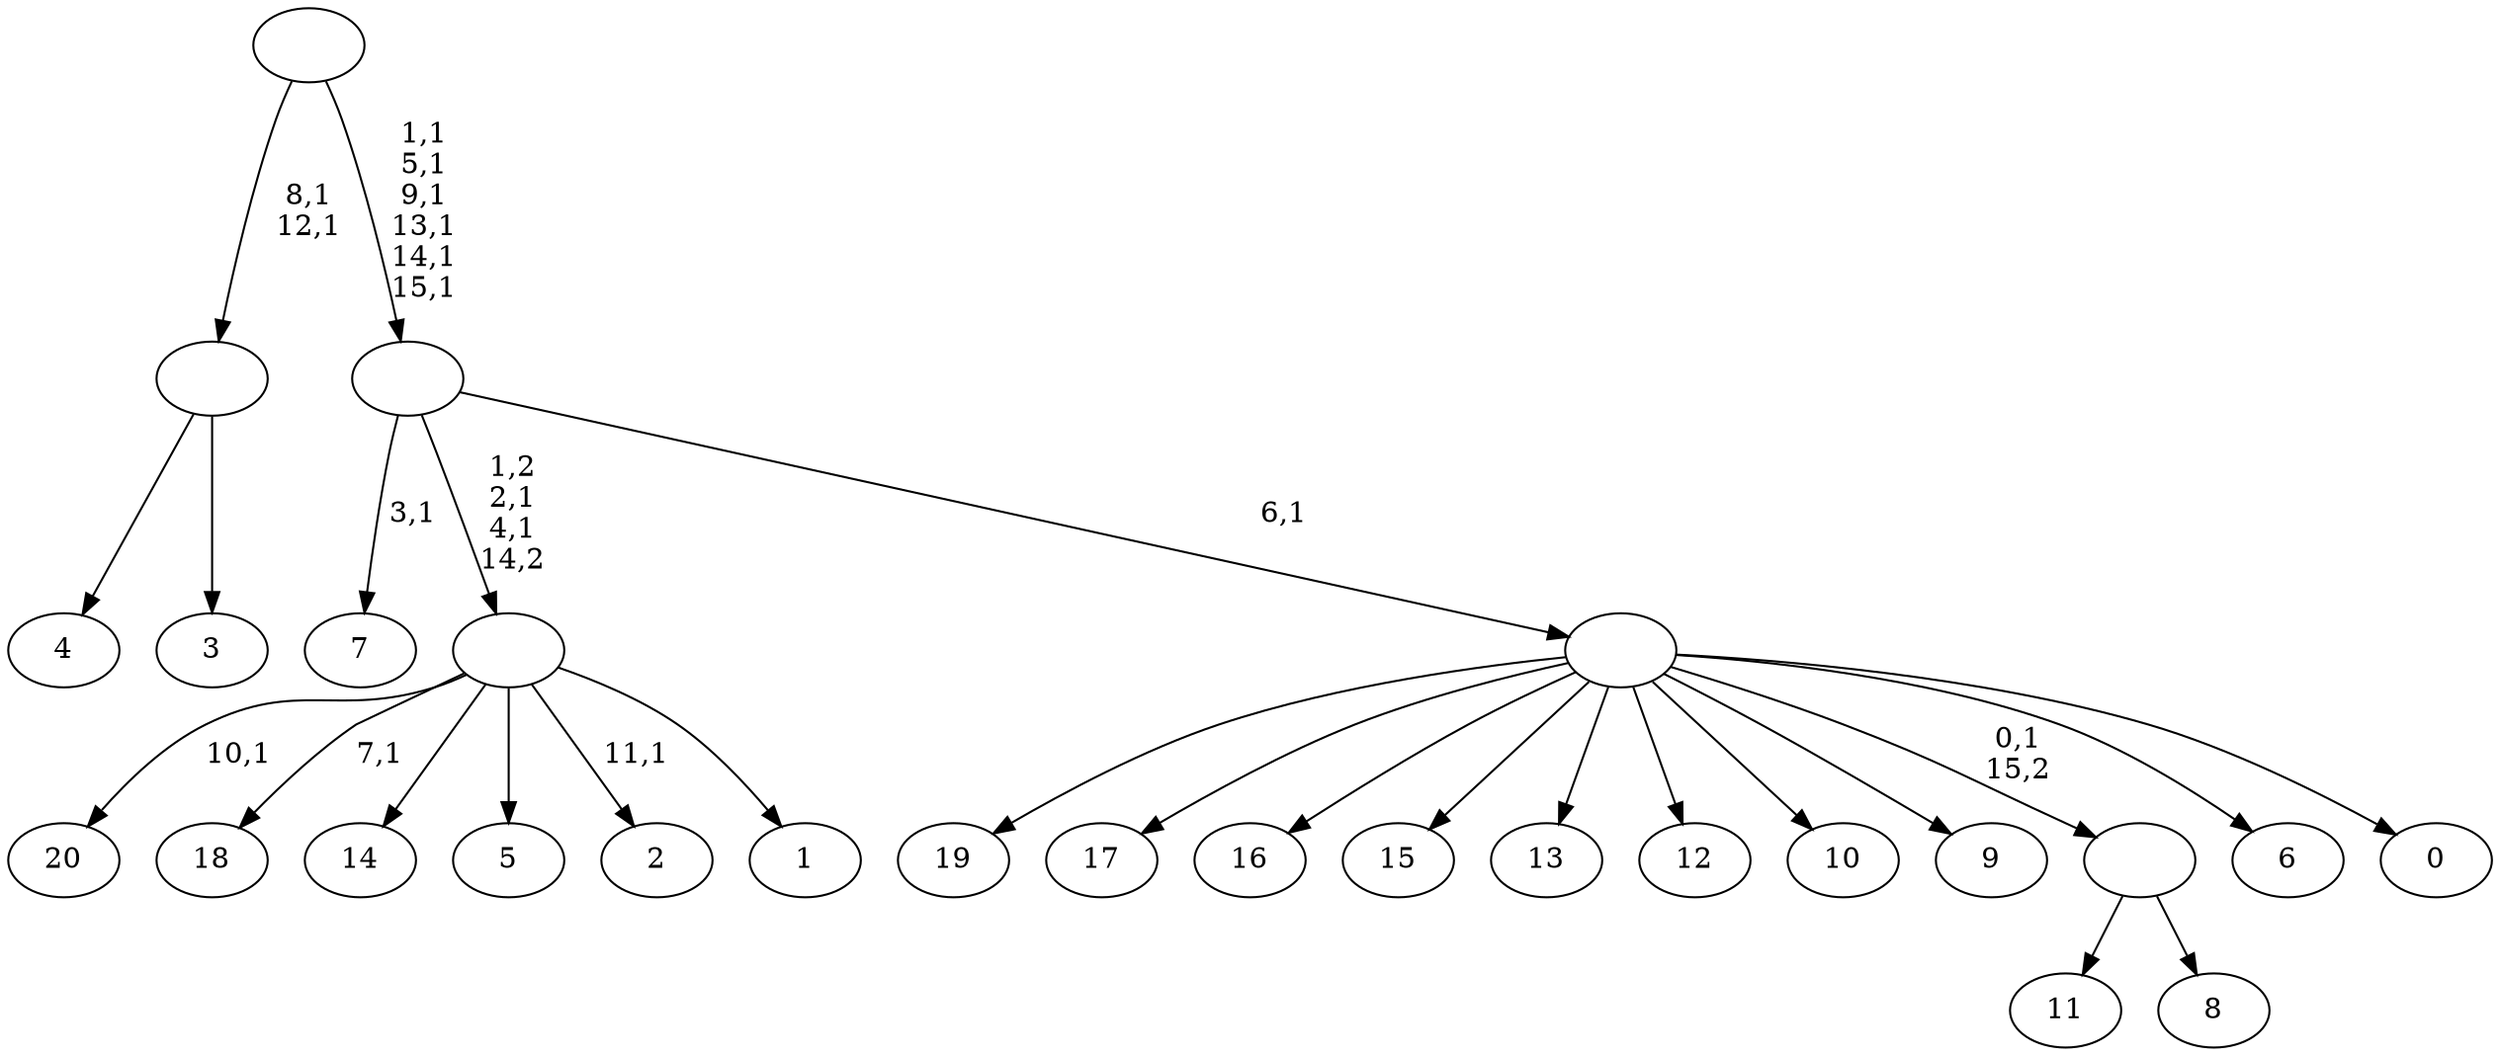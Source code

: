 digraph T {
	37 [label="20"]
	35 [label="19"]
	34 [label="18"]
	32 [label="17"]
	31 [label="16"]
	30 [label="15"]
	29 [label="14"]
	28 [label="13"]
	27 [label="12"]
	26 [label="11"]
	25 [label="10"]
	24 [label="9"]
	23 [label="8"]
	22 [label=""]
	21 [label="7"]
	19 [label="6"]
	18 [label="5"]
	17 [label="4"]
	16 [label="3"]
	15 [label=""]
	13 [label="2"]
	11 [label="1"]
	10 [label=""]
	8 [label="0"]
	7 [label=""]
	6 [label=""]
	0 [label=""]
	22 -> 26 [label=""]
	22 -> 23 [label=""]
	15 -> 17 [label=""]
	15 -> 16 [label=""]
	10 -> 13 [label="11,1"]
	10 -> 34 [label="7,1"]
	10 -> 37 [label="10,1"]
	10 -> 29 [label=""]
	10 -> 18 [label=""]
	10 -> 11 [label=""]
	7 -> 35 [label=""]
	7 -> 32 [label=""]
	7 -> 31 [label=""]
	7 -> 30 [label=""]
	7 -> 28 [label=""]
	7 -> 27 [label=""]
	7 -> 25 [label=""]
	7 -> 24 [label=""]
	7 -> 22 [label="0,1\n15,2"]
	7 -> 19 [label=""]
	7 -> 8 [label=""]
	6 -> 10 [label="1,2\n2,1\n4,1\n14,2"]
	6 -> 21 [label="3,1"]
	6 -> 7 [label="6,1"]
	0 -> 6 [label="1,1\n5,1\n9,1\n13,1\n14,1\n15,1"]
	0 -> 15 [label="8,1\n12,1"]
}
